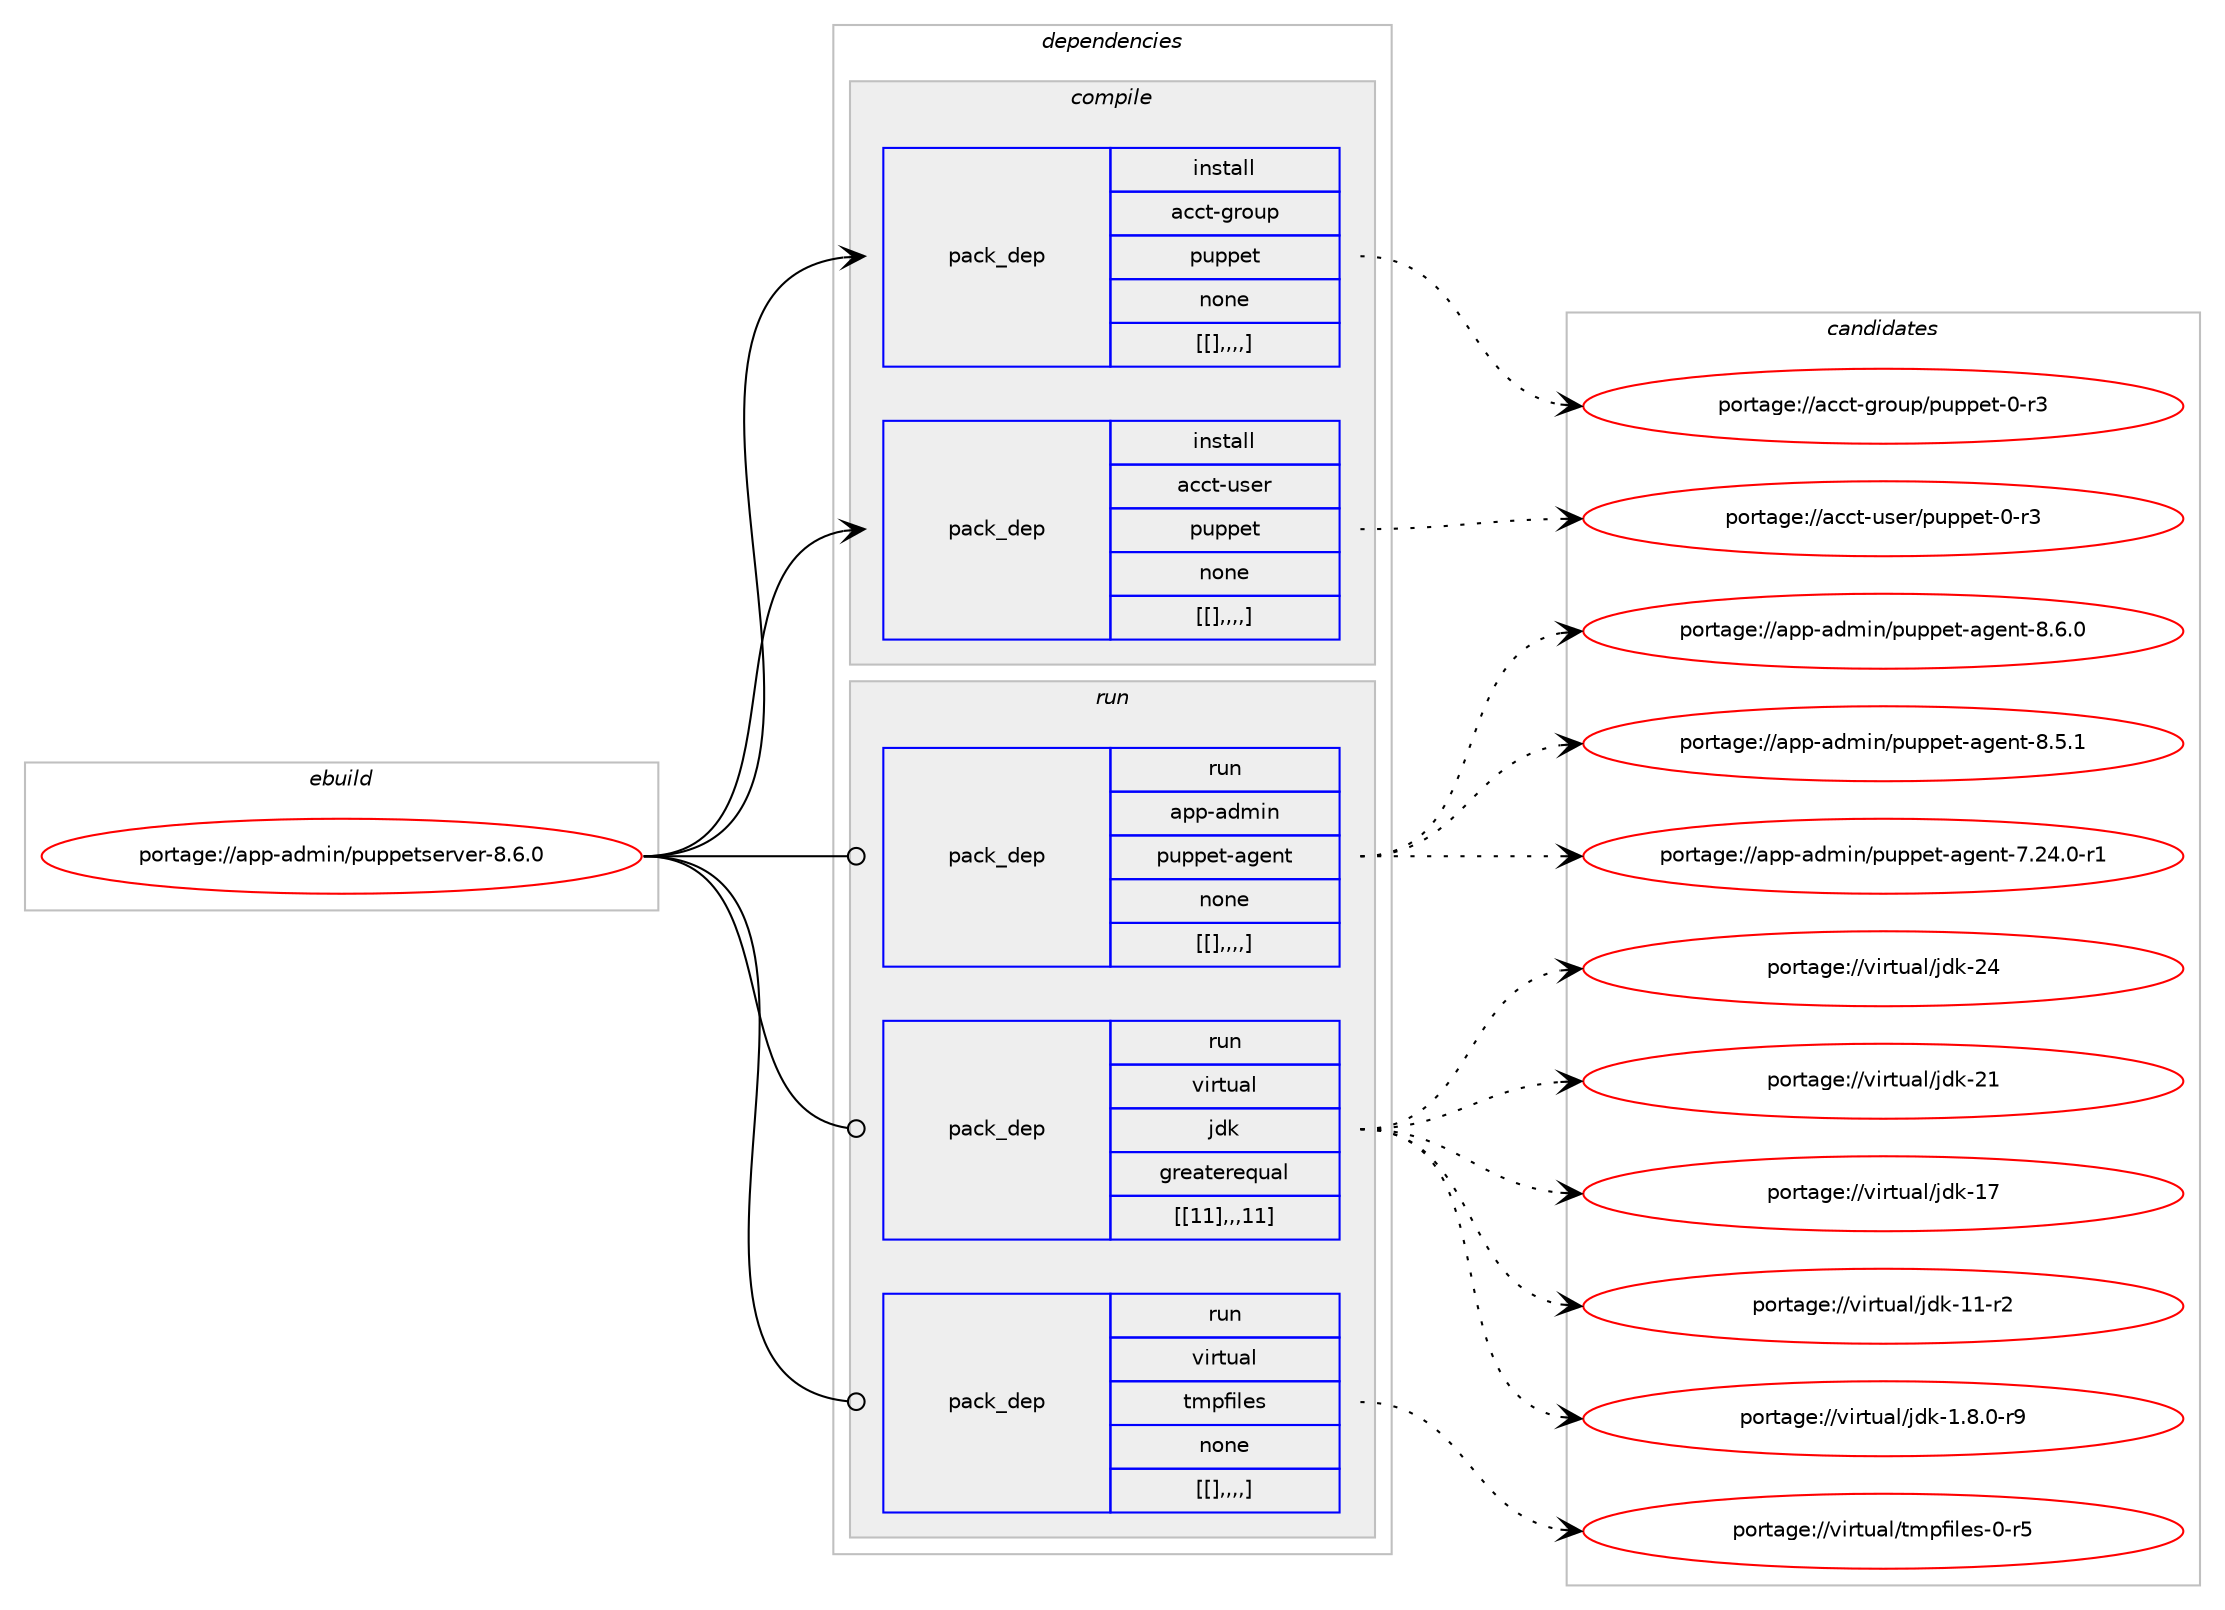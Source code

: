 digraph prolog {

# *************
# Graph options
# *************

newrank=true;
concentrate=true;
compound=true;
graph [rankdir=LR,fontname=Helvetica,fontsize=10,ranksep=1.5];#, ranksep=2.5, nodesep=0.2];
edge  [arrowhead=vee];
node  [fontname=Helvetica,fontsize=10];

# **********
# The ebuild
# **********

subgraph cluster_leftcol {
color=gray;
label=<<i>ebuild</i>>;
id [label="portage://app-admin/puppetserver-8.6.0", color=red, width=4, href="../app-admin/puppetserver-8.6.0.svg"];
}

# ****************
# The dependencies
# ****************

subgraph cluster_midcol {
color=gray;
label=<<i>dependencies</i>>;
subgraph cluster_compile {
fillcolor="#eeeeee";
style=filled;
label=<<i>compile</i>>;
subgraph pack3036 {
dependency3975 [label=<<TABLE BORDER="0" CELLBORDER="1" CELLSPACING="0" CELLPADDING="4" WIDTH="220"><TR><TD ROWSPAN="6" CELLPADDING="30">pack_dep</TD></TR><TR><TD WIDTH="110">install</TD></TR><TR><TD>acct-group</TD></TR><TR><TD>puppet</TD></TR><TR><TD>none</TD></TR><TR><TD>[[],,,,]</TD></TR></TABLE>>, shape=none, color=blue];
}
id:e -> dependency3975:w [weight=20,style="solid",arrowhead="vee"];
subgraph pack3037 {
dependency3976 [label=<<TABLE BORDER="0" CELLBORDER="1" CELLSPACING="0" CELLPADDING="4" WIDTH="220"><TR><TD ROWSPAN="6" CELLPADDING="30">pack_dep</TD></TR><TR><TD WIDTH="110">install</TD></TR><TR><TD>acct-user</TD></TR><TR><TD>puppet</TD></TR><TR><TD>none</TD></TR><TR><TD>[[],,,,]</TD></TR></TABLE>>, shape=none, color=blue];
}
id:e -> dependency3976:w [weight=20,style="solid",arrowhead="vee"];
}
subgraph cluster_compileandrun {
fillcolor="#eeeeee";
style=filled;
label=<<i>compile and run</i>>;
}
subgraph cluster_run {
fillcolor="#eeeeee";
style=filled;
label=<<i>run</i>>;
subgraph pack3038 {
dependency3977 [label=<<TABLE BORDER="0" CELLBORDER="1" CELLSPACING="0" CELLPADDING="4" WIDTH="220"><TR><TD ROWSPAN="6" CELLPADDING="30">pack_dep</TD></TR><TR><TD WIDTH="110">run</TD></TR><TR><TD>app-admin</TD></TR><TR><TD>puppet-agent</TD></TR><TR><TD>none</TD></TR><TR><TD>[[],,,,]</TD></TR></TABLE>>, shape=none, color=blue];
}
id:e -> dependency3977:w [weight=20,style="solid",arrowhead="odot"];
subgraph pack3039 {
dependency3978 [label=<<TABLE BORDER="0" CELLBORDER="1" CELLSPACING="0" CELLPADDING="4" WIDTH="220"><TR><TD ROWSPAN="6" CELLPADDING="30">pack_dep</TD></TR><TR><TD WIDTH="110">run</TD></TR><TR><TD>virtual</TD></TR><TR><TD>jdk</TD></TR><TR><TD>greaterequal</TD></TR><TR><TD>[[11],,,11]</TD></TR></TABLE>>, shape=none, color=blue];
}
id:e -> dependency3978:w [weight=20,style="solid",arrowhead="odot"];
subgraph pack3040 {
dependency3979 [label=<<TABLE BORDER="0" CELLBORDER="1" CELLSPACING="0" CELLPADDING="4" WIDTH="220"><TR><TD ROWSPAN="6" CELLPADDING="30">pack_dep</TD></TR><TR><TD WIDTH="110">run</TD></TR><TR><TD>virtual</TD></TR><TR><TD>tmpfiles</TD></TR><TR><TD>none</TD></TR><TR><TD>[[],,,,]</TD></TR></TABLE>>, shape=none, color=blue];
}
id:e -> dependency3979:w [weight=20,style="solid",arrowhead="odot"];
}
}

# **************
# The candidates
# **************

subgraph cluster_choices {
rank=same;
color=gray;
label=<<i>candidates</i>>;

subgraph choice3036 {
color=black;
nodesep=1;
choice979999116451031141111171124711211711211210111645484511451 [label="portage://acct-group/puppet-0-r3", color=red, width=4,href="../acct-group/puppet-0-r3.svg"];
dependency3975:e -> choice979999116451031141111171124711211711211210111645484511451:w [style=dotted,weight="100"];
}
subgraph choice3037 {
color=black;
nodesep=1;
choice979999116451171151011144711211711211210111645484511451 [label="portage://acct-user/puppet-0-r3", color=red, width=4,href="../acct-user/puppet-0-r3.svg"];
dependency3976:e -> choice979999116451171151011144711211711211210111645484511451:w [style=dotted,weight="100"];
}
subgraph choice3038 {
color=black;
nodesep=1;
choice971121124597100109105110471121171121121011164597103101110116455646544648 [label="portage://app-admin/puppet-agent-8.6.0", color=red, width=4,href="../app-admin/puppet-agent-8.6.0.svg"];
choice971121124597100109105110471121171121121011164597103101110116455646534649 [label="portage://app-admin/puppet-agent-8.5.1", color=red, width=4,href="../app-admin/puppet-agent-8.5.1.svg"];
choice971121124597100109105110471121171121121011164597103101110116455546505246484511449 [label="portage://app-admin/puppet-agent-7.24.0-r1", color=red, width=4,href="../app-admin/puppet-agent-7.24.0-r1.svg"];
dependency3977:e -> choice971121124597100109105110471121171121121011164597103101110116455646544648:w [style=dotted,weight="100"];
dependency3977:e -> choice971121124597100109105110471121171121121011164597103101110116455646534649:w [style=dotted,weight="100"];
dependency3977:e -> choice971121124597100109105110471121171121121011164597103101110116455546505246484511449:w [style=dotted,weight="100"];
}
subgraph choice3039 {
color=black;
nodesep=1;
choice1181051141161179710847106100107455052 [label="portage://virtual/jdk-24", color=red, width=4,href="../virtual/jdk-24.svg"];
choice1181051141161179710847106100107455049 [label="portage://virtual/jdk-21", color=red, width=4,href="../virtual/jdk-21.svg"];
choice1181051141161179710847106100107454955 [label="portage://virtual/jdk-17", color=red, width=4,href="../virtual/jdk-17.svg"];
choice11810511411611797108471061001074549494511450 [label="portage://virtual/jdk-11-r2", color=red, width=4,href="../virtual/jdk-11-r2.svg"];
choice11810511411611797108471061001074549465646484511457 [label="portage://virtual/jdk-1.8.0-r9", color=red, width=4,href="../virtual/jdk-1.8.0-r9.svg"];
dependency3978:e -> choice1181051141161179710847106100107455052:w [style=dotted,weight="100"];
dependency3978:e -> choice1181051141161179710847106100107455049:w [style=dotted,weight="100"];
dependency3978:e -> choice1181051141161179710847106100107454955:w [style=dotted,weight="100"];
dependency3978:e -> choice11810511411611797108471061001074549494511450:w [style=dotted,weight="100"];
dependency3978:e -> choice11810511411611797108471061001074549465646484511457:w [style=dotted,weight="100"];
}
subgraph choice3040 {
color=black;
nodesep=1;
choice118105114116117971084711610911210210510810111545484511453 [label="portage://virtual/tmpfiles-0-r5", color=red, width=4,href="../virtual/tmpfiles-0-r5.svg"];
dependency3979:e -> choice118105114116117971084711610911210210510810111545484511453:w [style=dotted,weight="100"];
}
}

}
